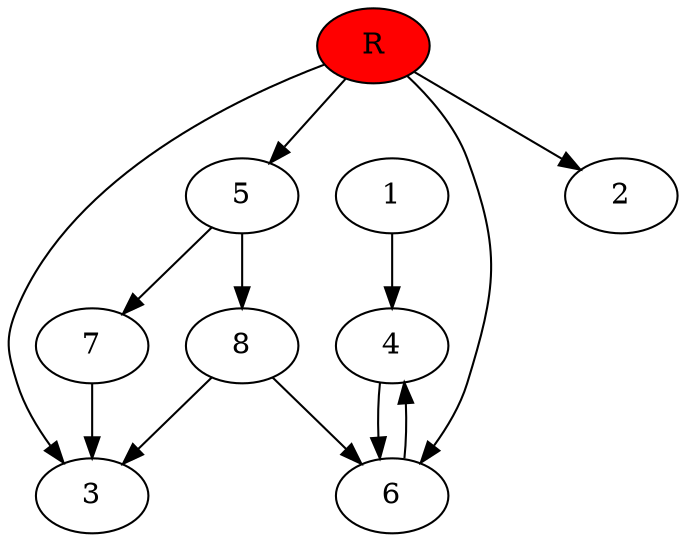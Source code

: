 digraph prb11100 {
	1
	2
	3
	4
	5
	6
	7
	8
	R [fillcolor="#ff0000" style=filled]
	1 -> 4
	4 -> 6
	5 -> 7
	5 -> 8
	6 -> 4
	7 -> 3
	8 -> 3
	8 -> 6
	R -> 2
	R -> 3
	R -> 5
	R -> 6
}

